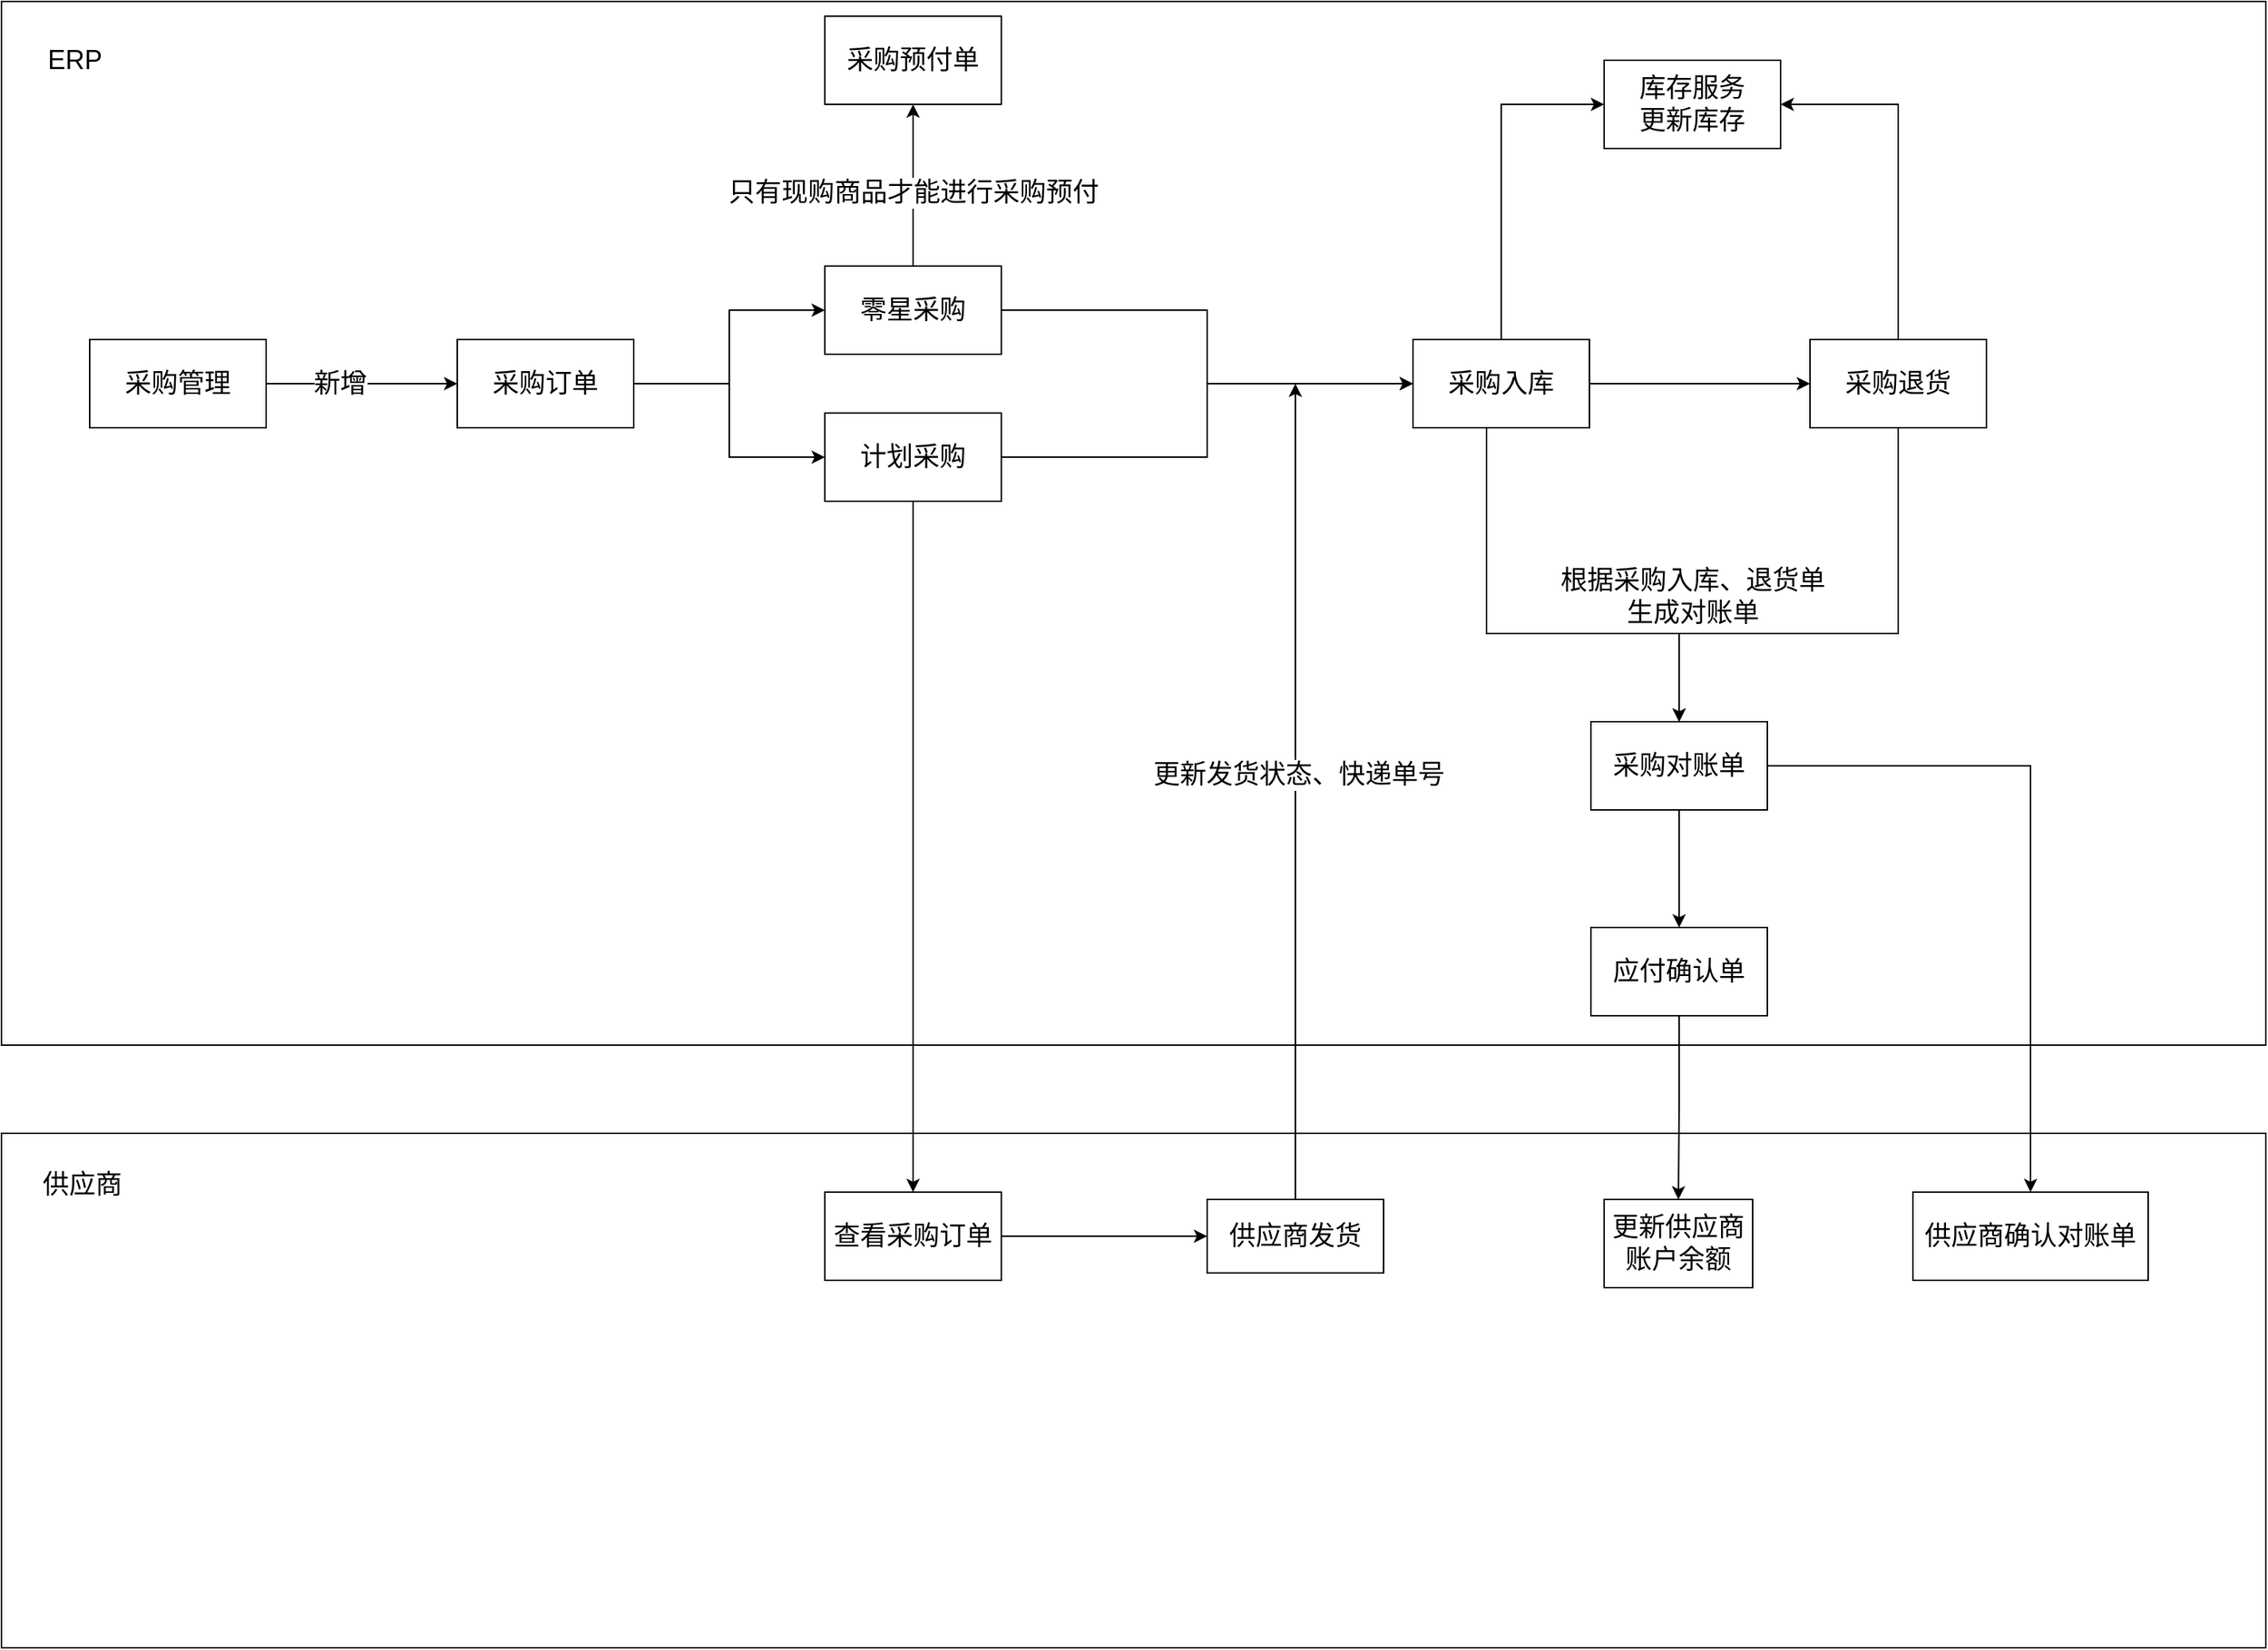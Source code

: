 <mxfile version="16.5.6" type="github">
  <diagram id="r_oDA48Beyb5aW0bg5-b" name="第 1 页">
    <mxGraphModel dx="1422" dy="1931" grid="1" gridSize="10" guides="1" tooltips="1" connect="1" arrows="1" fold="1" page="1" pageScale="1" pageWidth="827" pageHeight="1169" math="0" shadow="0">
      <root>
        <mxCell id="0" />
        <mxCell id="1" parent="0" />
        <mxCell id="2rhxEFoWDrhF9qIGfpkR-41" value="" style="rounded=0;whiteSpace=wrap;html=1;fontSize=18;" vertex="1" parent="1">
          <mxGeometry x="40" y="760" width="1540" height="350" as="geometry" />
        </mxCell>
        <mxCell id="2rhxEFoWDrhF9qIGfpkR-40" value="" style="rounded=0;whiteSpace=wrap;html=1;fontSize=18;" vertex="1" parent="1">
          <mxGeometry x="40" y="-10" width="1540" height="710" as="geometry" />
        </mxCell>
        <mxCell id="2rhxEFoWDrhF9qIGfpkR-3" value="" style="edgeStyle=orthogonalEdgeStyle;rounded=0;orthogonalLoop=1;jettySize=auto;html=1;fontSize=18;" edge="1" parent="1" source="2rhxEFoWDrhF9qIGfpkR-1" target="2rhxEFoWDrhF9qIGfpkR-2">
          <mxGeometry relative="1" as="geometry" />
        </mxCell>
        <mxCell id="2rhxEFoWDrhF9qIGfpkR-4" value="新增" style="edgeLabel;html=1;align=center;verticalAlign=middle;resizable=0;points=[];fontSize=18;" vertex="1" connectable="0" parent="2rhxEFoWDrhF9qIGfpkR-3">
          <mxGeometry x="-0.231" relative="1" as="geometry">
            <mxPoint as="offset" />
          </mxGeometry>
        </mxCell>
        <mxCell id="2rhxEFoWDrhF9qIGfpkR-1" value="采购管理" style="rounded=0;whiteSpace=wrap;html=1;fontSize=18;" vertex="1" parent="1">
          <mxGeometry x="100" y="220" width="120" height="60" as="geometry" />
        </mxCell>
        <mxCell id="2rhxEFoWDrhF9qIGfpkR-13" style="edgeStyle=orthogonalEdgeStyle;rounded=0;orthogonalLoop=1;jettySize=auto;html=1;entryX=0;entryY=0.5;entryDx=0;entryDy=0;fontSize=18;" edge="1" parent="1" source="2rhxEFoWDrhF9qIGfpkR-2" target="2rhxEFoWDrhF9qIGfpkR-7">
          <mxGeometry relative="1" as="geometry" />
        </mxCell>
        <mxCell id="2rhxEFoWDrhF9qIGfpkR-14" style="edgeStyle=orthogonalEdgeStyle;rounded=0;orthogonalLoop=1;jettySize=auto;html=1;entryX=0;entryY=0.5;entryDx=0;entryDy=0;fontSize=18;" edge="1" parent="1" source="2rhxEFoWDrhF9qIGfpkR-2" target="2rhxEFoWDrhF9qIGfpkR-5">
          <mxGeometry relative="1" as="geometry" />
        </mxCell>
        <mxCell id="2rhxEFoWDrhF9qIGfpkR-2" value="采购订单" style="rounded=0;whiteSpace=wrap;html=1;fontSize=18;" vertex="1" parent="1">
          <mxGeometry x="350" y="220" width="120" height="60" as="geometry" />
        </mxCell>
        <mxCell id="2rhxEFoWDrhF9qIGfpkR-17" style="edgeStyle=orthogonalEdgeStyle;rounded=0;orthogonalLoop=1;jettySize=auto;html=1;entryX=0;entryY=0.5;entryDx=0;entryDy=0;fontSize=18;" edge="1" parent="1" source="2rhxEFoWDrhF9qIGfpkR-5" target="2rhxEFoWDrhF9qIGfpkR-15">
          <mxGeometry relative="1" as="geometry" />
        </mxCell>
        <mxCell id="2rhxEFoWDrhF9qIGfpkR-48" style="edgeStyle=orthogonalEdgeStyle;rounded=0;orthogonalLoop=1;jettySize=auto;html=1;fontSize=18;" edge="1" parent="1" source="2rhxEFoWDrhF9qIGfpkR-5" target="2rhxEFoWDrhF9qIGfpkR-47">
          <mxGeometry relative="1" as="geometry" />
        </mxCell>
        <mxCell id="2rhxEFoWDrhF9qIGfpkR-5" value="计划采购" style="whiteSpace=wrap;html=1;rounded=0;fontSize=18;" vertex="1" parent="1">
          <mxGeometry x="600" y="270" width="120" height="60" as="geometry" />
        </mxCell>
        <mxCell id="2rhxEFoWDrhF9qIGfpkR-16" style="edgeStyle=orthogonalEdgeStyle;rounded=0;orthogonalLoop=1;jettySize=auto;html=1;entryX=0;entryY=0.5;entryDx=0;entryDy=0;fontSize=18;" edge="1" parent="1" source="2rhxEFoWDrhF9qIGfpkR-7" target="2rhxEFoWDrhF9qIGfpkR-15">
          <mxGeometry relative="1" as="geometry" />
        </mxCell>
        <mxCell id="2rhxEFoWDrhF9qIGfpkR-26" value="" style="edgeStyle=orthogonalEdgeStyle;rounded=0;orthogonalLoop=1;jettySize=auto;html=1;fontSize=18;" edge="1" parent="1" source="2rhxEFoWDrhF9qIGfpkR-7" target="2rhxEFoWDrhF9qIGfpkR-25">
          <mxGeometry relative="1" as="geometry">
            <Array as="points">
              <mxPoint x="660" y="130" />
              <mxPoint x="660" y="130" />
            </Array>
          </mxGeometry>
        </mxCell>
        <mxCell id="2rhxEFoWDrhF9qIGfpkR-27" value="只有现购商品才能进行采购预付" style="edgeLabel;html=1;align=center;verticalAlign=middle;resizable=0;points=[];fontSize=18;" vertex="1" connectable="0" parent="2rhxEFoWDrhF9qIGfpkR-26">
          <mxGeometry x="-0.292" y="3" relative="1" as="geometry">
            <mxPoint x="3" y="-11" as="offset" />
          </mxGeometry>
        </mxCell>
        <mxCell id="2rhxEFoWDrhF9qIGfpkR-7" value="零星采购" style="whiteSpace=wrap;html=1;rounded=0;fontSize=18;" vertex="1" parent="1">
          <mxGeometry x="600" y="170" width="120" height="60" as="geometry" />
        </mxCell>
        <mxCell id="2rhxEFoWDrhF9qIGfpkR-20" style="edgeStyle=orthogonalEdgeStyle;rounded=0;orthogonalLoop=1;jettySize=auto;html=1;fontSize=18;" edge="1" parent="1" source="2rhxEFoWDrhF9qIGfpkR-15" target="2rhxEFoWDrhF9qIGfpkR-19">
          <mxGeometry relative="1" as="geometry" />
        </mxCell>
        <mxCell id="2rhxEFoWDrhF9qIGfpkR-30" style="edgeStyle=orthogonalEdgeStyle;rounded=0;orthogonalLoop=1;jettySize=auto;html=1;entryX=0;entryY=0.5;entryDx=0;entryDy=0;fontSize=18;" edge="1" parent="1" source="2rhxEFoWDrhF9qIGfpkR-15" target="2rhxEFoWDrhF9qIGfpkR-28">
          <mxGeometry relative="1" as="geometry">
            <Array as="points">
              <mxPoint x="1060" y="60" />
            </Array>
          </mxGeometry>
        </mxCell>
        <mxCell id="2rhxEFoWDrhF9qIGfpkR-33" style="edgeStyle=orthogonalEdgeStyle;rounded=0;orthogonalLoop=1;jettySize=auto;html=1;fontSize=18;" edge="1" parent="1" source="2rhxEFoWDrhF9qIGfpkR-15" target="2rhxEFoWDrhF9qIGfpkR-32">
          <mxGeometry relative="1" as="geometry">
            <Array as="points">
              <mxPoint x="1050" y="420" />
            </Array>
          </mxGeometry>
        </mxCell>
        <mxCell id="2rhxEFoWDrhF9qIGfpkR-15" value="采购入库" style="rounded=0;whiteSpace=wrap;html=1;fontSize=18;" vertex="1" parent="1">
          <mxGeometry x="1000" y="220" width="120" height="60" as="geometry" />
        </mxCell>
        <mxCell id="2rhxEFoWDrhF9qIGfpkR-31" style="edgeStyle=orthogonalEdgeStyle;rounded=0;orthogonalLoop=1;jettySize=auto;html=1;entryX=1;entryY=0.5;entryDx=0;entryDy=0;fontSize=18;" edge="1" parent="1" source="2rhxEFoWDrhF9qIGfpkR-19" target="2rhxEFoWDrhF9qIGfpkR-28">
          <mxGeometry relative="1" as="geometry">
            <Array as="points">
              <mxPoint x="1330" y="60" />
            </Array>
          </mxGeometry>
        </mxCell>
        <mxCell id="2rhxEFoWDrhF9qIGfpkR-34" style="edgeStyle=orthogonalEdgeStyle;rounded=0;orthogonalLoop=1;jettySize=auto;html=1;entryX=0.5;entryY=0;entryDx=0;entryDy=0;fontSize=18;" edge="1" parent="1" source="2rhxEFoWDrhF9qIGfpkR-19" target="2rhxEFoWDrhF9qIGfpkR-32">
          <mxGeometry relative="1" as="geometry">
            <Array as="points">
              <mxPoint x="1330" y="420" />
              <mxPoint x="1181" y="420" />
            </Array>
          </mxGeometry>
        </mxCell>
        <mxCell id="2rhxEFoWDrhF9qIGfpkR-19" value="采购退货" style="rounded=0;whiteSpace=wrap;html=1;fontSize=18;" vertex="1" parent="1">
          <mxGeometry x="1270" y="220" width="120" height="60" as="geometry" />
        </mxCell>
        <mxCell id="2rhxEFoWDrhF9qIGfpkR-24" style="edgeStyle=orthogonalEdgeStyle;rounded=0;orthogonalLoop=1;jettySize=auto;html=1;fontSize=18;" edge="1" parent="1" source="2rhxEFoWDrhF9qIGfpkR-21">
          <mxGeometry relative="1" as="geometry">
            <mxPoint x="920" y="250" as="targetPoint" />
          </mxGeometry>
        </mxCell>
        <mxCell id="2rhxEFoWDrhF9qIGfpkR-46" value="更新发货状态、快递单号" style="edgeLabel;html=1;align=center;verticalAlign=middle;resizable=0;points=[];fontSize=18;" vertex="1" connectable="0" parent="2rhxEFoWDrhF9qIGfpkR-24">
          <mxGeometry x="0.043" y="-1" relative="1" as="geometry">
            <mxPoint as="offset" />
          </mxGeometry>
        </mxCell>
        <mxCell id="2rhxEFoWDrhF9qIGfpkR-21" value="供应商发货" style="rounded=0;whiteSpace=wrap;html=1;fontSize=18;" vertex="1" parent="1">
          <mxGeometry x="860" y="805" width="120" height="50" as="geometry" />
        </mxCell>
        <mxCell id="2rhxEFoWDrhF9qIGfpkR-25" value="采购预付单" style="whiteSpace=wrap;html=1;fontSize=18;rounded=0;" vertex="1" parent="1">
          <mxGeometry x="600" width="120" height="60" as="geometry" />
        </mxCell>
        <mxCell id="2rhxEFoWDrhF9qIGfpkR-28" value="库存服务&lt;br&gt;更新库存" style="rounded=0;whiteSpace=wrap;html=1;fontSize=18;" vertex="1" parent="1">
          <mxGeometry x="1130" y="30" width="120" height="60" as="geometry" />
        </mxCell>
        <mxCell id="2rhxEFoWDrhF9qIGfpkR-37" value="" style="edgeStyle=orthogonalEdgeStyle;rounded=0;orthogonalLoop=1;jettySize=auto;html=1;fontSize=18;" edge="1" parent="1" source="2rhxEFoWDrhF9qIGfpkR-32" target="2rhxEFoWDrhF9qIGfpkR-36">
          <mxGeometry relative="1" as="geometry" />
        </mxCell>
        <mxCell id="2rhxEFoWDrhF9qIGfpkR-39" value="" style="edgeStyle=orthogonalEdgeStyle;rounded=0;orthogonalLoop=1;jettySize=auto;html=1;fontSize=18;" edge="1" parent="1" source="2rhxEFoWDrhF9qIGfpkR-32" target="2rhxEFoWDrhF9qIGfpkR-38">
          <mxGeometry relative="1" as="geometry" />
        </mxCell>
        <mxCell id="2rhxEFoWDrhF9qIGfpkR-32" value="采购对账单" style="rounded=0;whiteSpace=wrap;html=1;fontSize=18;" vertex="1" parent="1">
          <mxGeometry x="1121" y="480" width="120" height="60" as="geometry" />
        </mxCell>
        <mxCell id="2rhxEFoWDrhF9qIGfpkR-35" value="根据采购入库、退货单生成对账单" style="text;html=1;strokeColor=none;fillColor=none;align=center;verticalAlign=middle;whiteSpace=wrap;rounded=0;fontSize=18;" vertex="1" parent="1">
          <mxGeometry x="1090.5" y="380" width="199" height="30" as="geometry" />
        </mxCell>
        <mxCell id="2rhxEFoWDrhF9qIGfpkR-36" value="供应商确认对账单" style="whiteSpace=wrap;html=1;fontSize=18;rounded=0;" vertex="1" parent="1">
          <mxGeometry x="1340" y="800" width="160" height="60" as="geometry" />
        </mxCell>
        <mxCell id="2rhxEFoWDrhF9qIGfpkR-45" style="edgeStyle=orthogonalEdgeStyle;rounded=0;orthogonalLoop=1;jettySize=auto;html=1;fontSize=18;" edge="1" parent="1" source="2rhxEFoWDrhF9qIGfpkR-38" target="2rhxEFoWDrhF9qIGfpkR-44">
          <mxGeometry relative="1" as="geometry" />
        </mxCell>
        <mxCell id="2rhxEFoWDrhF9qIGfpkR-38" value="应付确认单" style="whiteSpace=wrap;html=1;fontSize=18;rounded=0;" vertex="1" parent="1">
          <mxGeometry x="1121" y="620" width="120" height="60" as="geometry" />
        </mxCell>
        <mxCell id="2rhxEFoWDrhF9qIGfpkR-42" value="ERP" style="text;html=1;strokeColor=none;fillColor=none;align=center;verticalAlign=middle;whiteSpace=wrap;rounded=0;fontSize=18;" vertex="1" parent="1">
          <mxGeometry x="60" y="15" width="60" height="30" as="geometry" />
        </mxCell>
        <mxCell id="2rhxEFoWDrhF9qIGfpkR-43" value="供应商" style="text;html=1;strokeColor=none;fillColor=none;align=center;verticalAlign=middle;whiteSpace=wrap;rounded=0;fontSize=18;" vertex="1" parent="1">
          <mxGeometry x="60" y="780" width="70" height="30" as="geometry" />
        </mxCell>
        <mxCell id="2rhxEFoWDrhF9qIGfpkR-44" value="更新供应商账户余额" style="rounded=0;whiteSpace=wrap;html=1;fontSize=18;" vertex="1" parent="1">
          <mxGeometry x="1130" y="805" width="101" height="60" as="geometry" />
        </mxCell>
        <mxCell id="2rhxEFoWDrhF9qIGfpkR-49" style="edgeStyle=orthogonalEdgeStyle;rounded=0;orthogonalLoop=1;jettySize=auto;html=1;fontSize=18;" edge="1" parent="1" source="2rhxEFoWDrhF9qIGfpkR-47" target="2rhxEFoWDrhF9qIGfpkR-21">
          <mxGeometry relative="1" as="geometry" />
        </mxCell>
        <mxCell id="2rhxEFoWDrhF9qIGfpkR-47" value="查看采购订单" style="rounded=0;whiteSpace=wrap;html=1;fontSize=18;" vertex="1" parent="1">
          <mxGeometry x="600" y="800" width="120" height="60" as="geometry" />
        </mxCell>
      </root>
    </mxGraphModel>
  </diagram>
</mxfile>
